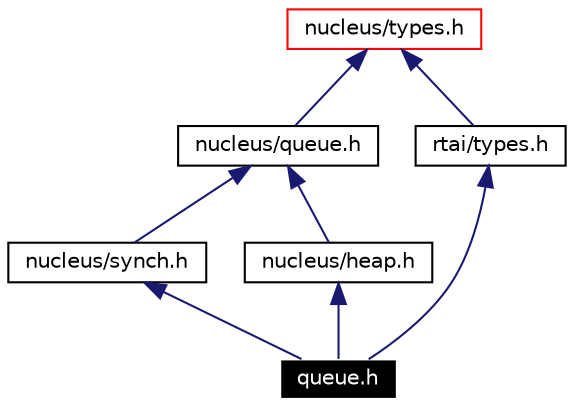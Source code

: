 digraph G
{
  edge [fontname="Helvetica",fontsize=10,labelfontname="Helvetica",labelfontsize=10];
  node [fontname="Helvetica",fontsize=10,shape=record];
  Node1 [label="queue.h",height=0.2,width=0.4,color="white", fillcolor="black", style="filled" fontcolor="white"];
  Node2 -> Node1 [dir=back,color="midnightblue",fontsize=10,style="solid",fontname="Helvetica"];
  Node2 [label="nucleus/synch.h",height=0.2,width=0.4,color="black",URL="$synch_8h-source.html"];
  Node3 -> Node2 [dir=back,color="midnightblue",fontsize=10,style="solid",fontname="Helvetica"];
  Node3 [label="nucleus/queue.h",height=0.2,width=0.4,color="black",URL="$include_2nucleus_2queue_8h-source.html"];
  Node4 -> Node3 [dir=back,color="midnightblue",fontsize=10,style="solid",fontname="Helvetica"];
  Node4 [label="nucleus/types.h",height=0.2,width=0.4,color="red",URL="$include_2nucleus_2types_8h-source.html"];
  Node5 -> Node1 [dir=back,color="midnightblue",fontsize=10,style="solid",fontname="Helvetica"];
  Node5 [label="nucleus/heap.h",height=0.2,width=0.4,color="black",URL="$include_2nucleus_2heap_8h-source.html"];
  Node3 -> Node5 [dir=back,color="midnightblue",fontsize=10,style="solid",fontname="Helvetica"];
  Node6 -> Node1 [dir=back,color="midnightblue",fontsize=10,style="solid",fontname="Helvetica"];
  Node6 [label="rtai/types.h",height=0.2,width=0.4,color="black",URL="$skins_2rtai_2types_8h.html"];
  Node4 -> Node6 [dir=back,color="midnightblue",fontsize=10,style="solid",fontname="Helvetica"];
}
